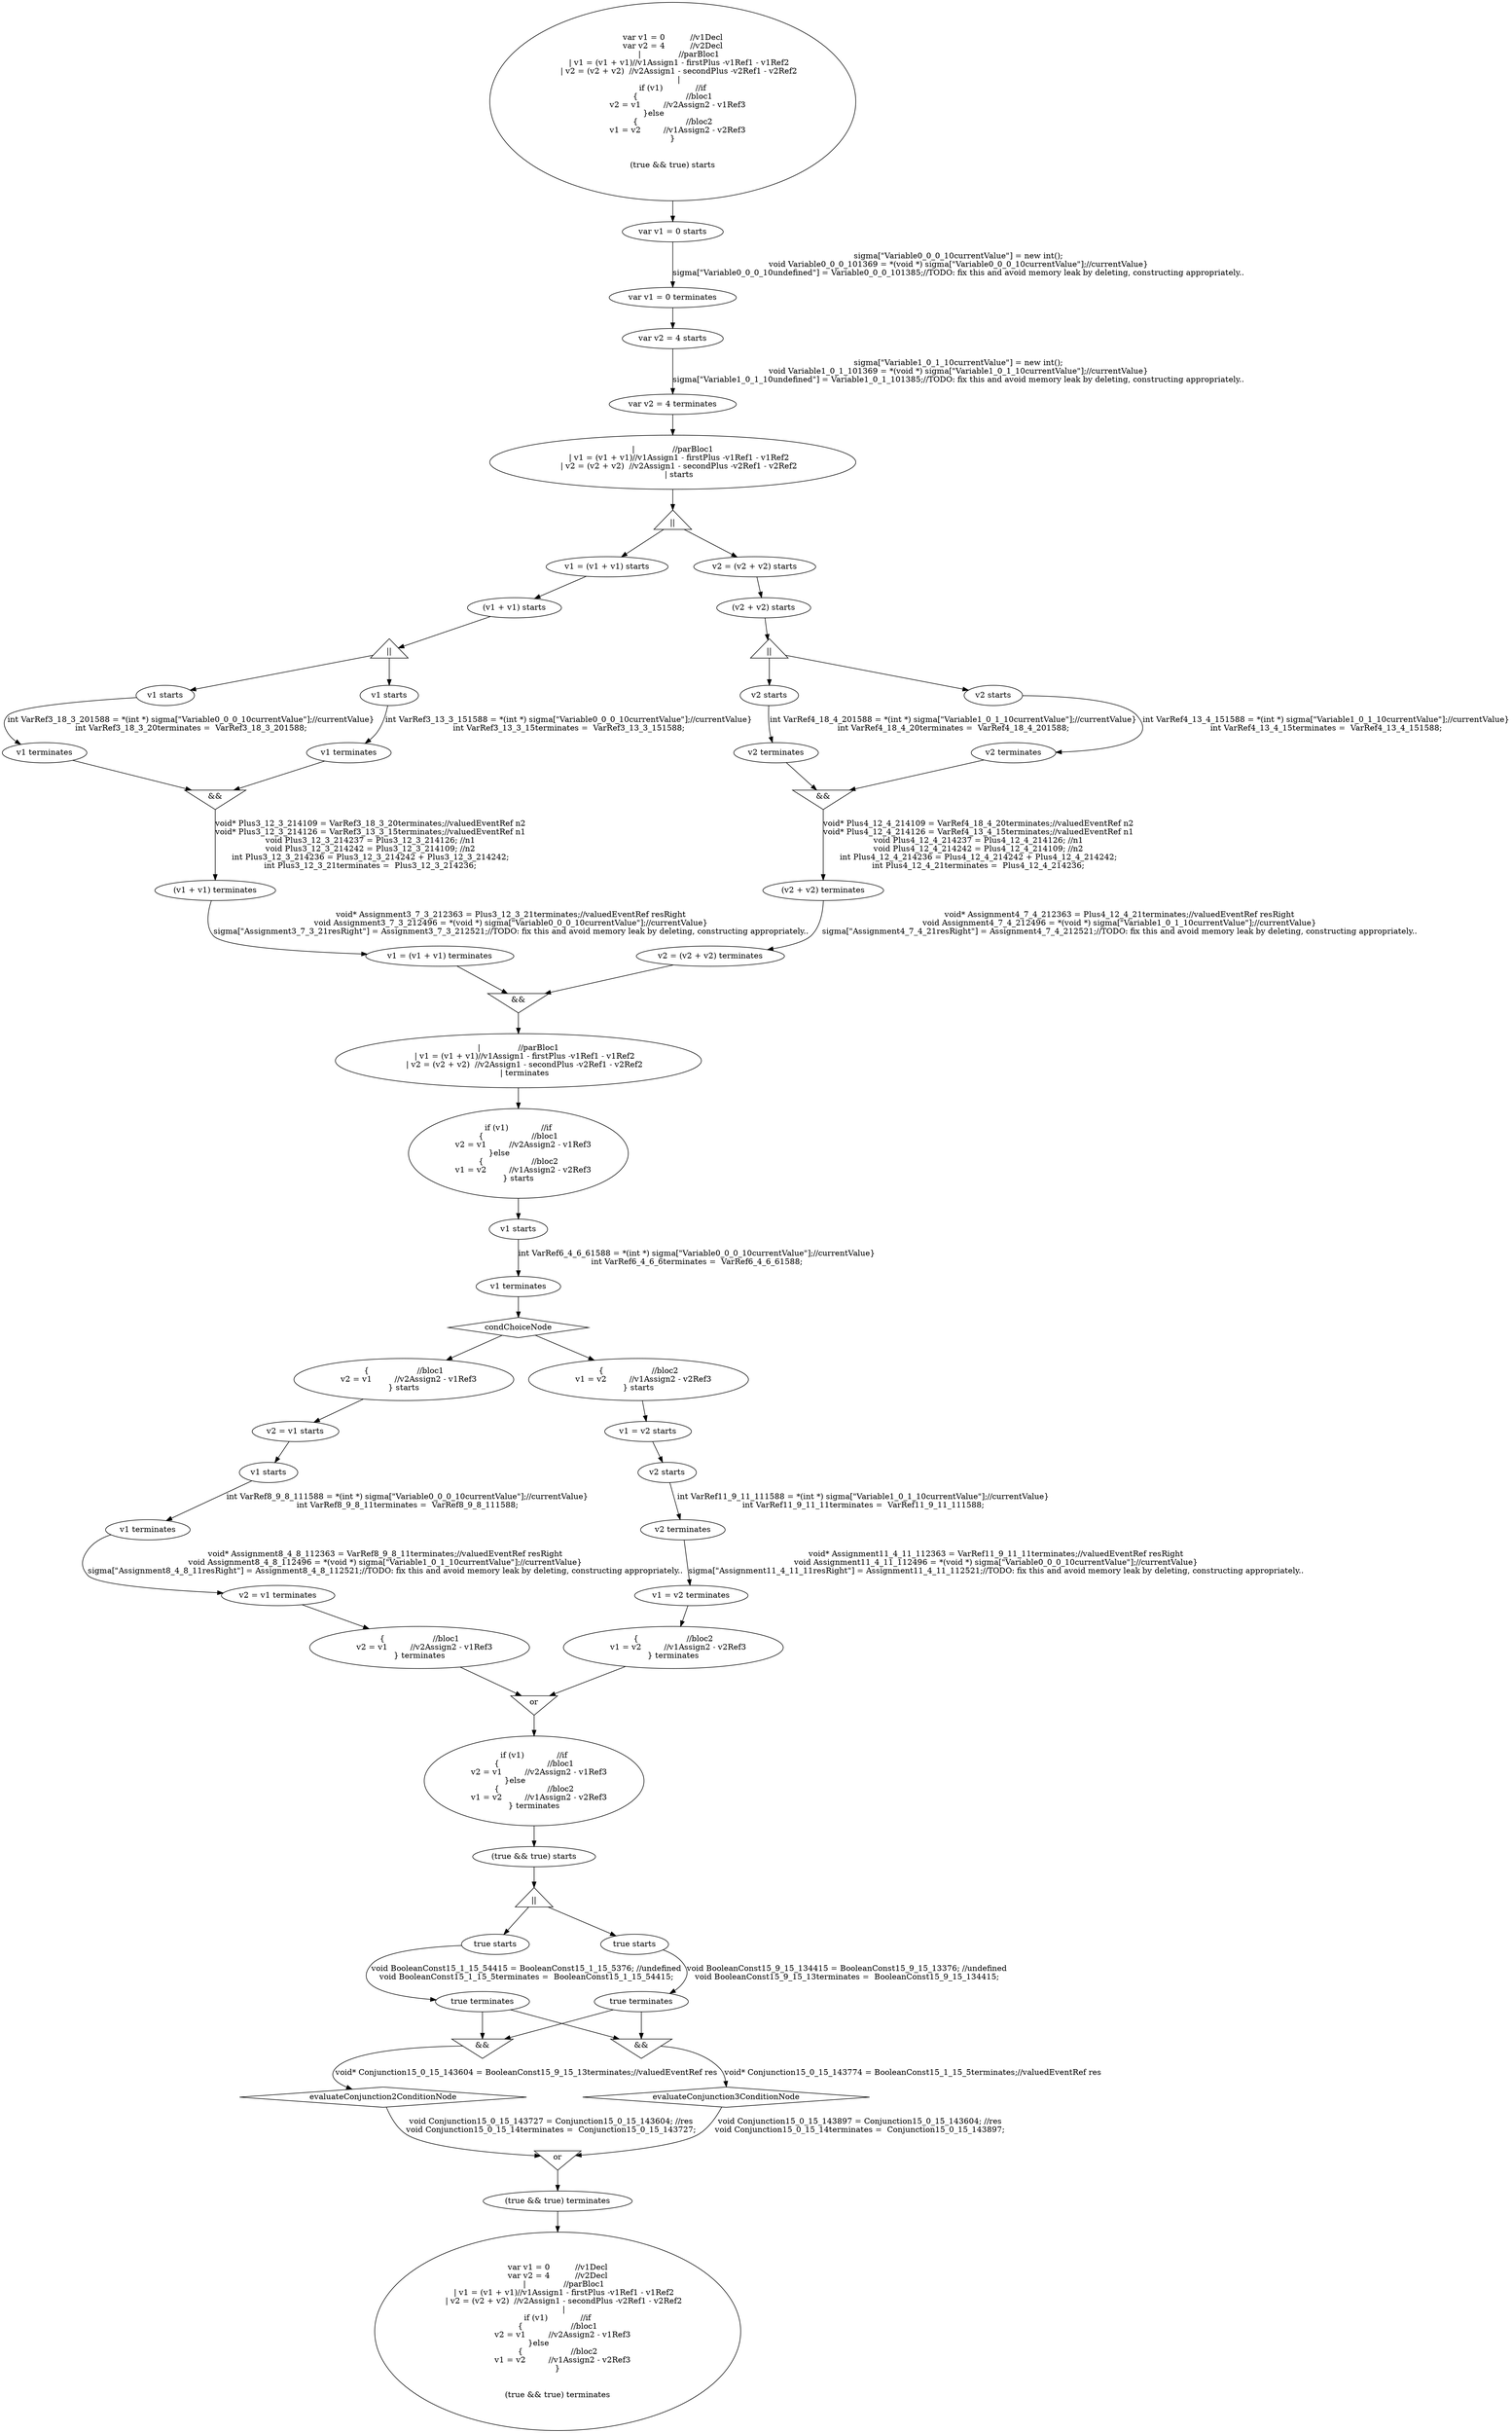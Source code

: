 digraph G {
  "0" [label="var v1 = 0          //v1Decl
var v2 = 4          //v2Decl
     |               //parBloc1
     | v1 = (v1 + v1)//v1Assign1 - firstPlus -v1Ref1 - v1Ref2
     | v2 = (v2 + v2)  //v2Assign1 - secondPlus -v2Ref1 - v2Ref2
     |
if (v1)             //if
{                   //bloc1
    v2 = v1         //v2Assign2 - v1Ref3
}else               
{                   //bloc2
    v1 = v2         //v1Assign2 - v2Ref3
}


(true && true) starts" shape="ellipse"];
  "1" [label="var v1 = 0          //v1Decl
var v2 = 4          //v2Decl
     |               //parBloc1
     | v1 = (v1 + v1)//v1Assign1 - firstPlus -v1Ref1 - v1Ref2
     | v2 = (v2 + v2)  //v2Assign1 - secondPlus -v2Ref1 - v2Ref2
     |
if (v1)             //if
{                   //bloc1
    v2 = v1         //v2Assign2 - v1Ref3
}else               
{                   //bloc2
    v1 = v2         //v1Assign2 - v2Ref3
}


(true && true) terminates" shape="ellipse"];
  "2" [label="var v1 = 0 starts" shape="ellipse"];
  "3" [label="var v1 = 0 terminates" shape="ellipse"];
  "4" [label="var v2 = 4 starts" shape="ellipse"];
  "5" [label="var v2 = 4 terminates" shape="ellipse"];
  "6" [label="|               //parBloc1
     | v1 = (v1 + v1)//v1Assign1 - firstPlus -v1Ref1 - v1Ref2
     | v2 = (v2 + v2)  //v2Assign1 - secondPlus -v2Ref1 - v2Ref2
     | starts" shape="ellipse"];
  "7" [label="|               //parBloc1
     | v1 = (v1 + v1)//v1Assign1 - firstPlus -v1Ref1 - v1Ref2
     | v2 = (v2 + v2)  //v2Assign1 - secondPlus -v2Ref1 - v2Ref2
     | terminates" shape="ellipse"];
  "8" [label="||" shape="triangle"];
  "30" [label="&&" shape="invtriangle"];
  "10" [label="v1 = (v1 + v1) starts" shape="ellipse"];
  "11" [label="v1 = (v1 + v1) terminates" shape="ellipse"];
  "12" [label="(v1 + v1) starts" shape="ellipse"];
  "13" [label="(v1 + v1) terminates" shape="ellipse"];
  "14" [label="||" shape="triangle"];
  "15" [label="v1 starts" shape="ellipse"];
  "16" [label="v1 terminates" shape="ellipse"];
  "17" [label="v1 starts" shape="ellipse"];
  "18" [label="v1 terminates" shape="ellipse"];
  "19" [label="&&" shape="invtriangle"];
  "20" [label="v2 = (v2 + v2) starts" shape="ellipse"];
  "21" [label="v2 = (v2 + v2) terminates" shape="ellipse"];
  "22" [label="(v2 + v2) starts" shape="ellipse"];
  "23" [label="(v2 + v2) terminates" shape="ellipse"];
  "24" [label="||" shape="triangle"];
  "25" [label="v2 starts" shape="ellipse"];
  "26" [label="v2 terminates" shape="ellipse"];
  "27" [label="v2 starts" shape="ellipse"];
  "28" [label="v2 terminates" shape="ellipse"];
  "29" [label="&&" shape="invtriangle"];
  "31" [label="if (v1)             //if
{                   //bloc1
    v2 = v1         //v2Assign2 - v1Ref3
}else               
{                   //bloc2
    v1 = v2         //v1Assign2 - v2Ref3
} starts" shape="ellipse"];
  "32" [label="if (v1)             //if
{                   //bloc1
    v2 = v1         //v2Assign2 - v1Ref3
}else               
{                   //bloc2
    v1 = v2         //v1Assign2 - v2Ref3
} terminates" shape="ellipse"];
  "33" [label="v1 starts" shape="ellipse"];
  "34" [label="v1 terminates" shape="ellipse"];
  "35" [label="condChoiceNode" shape="diamond"];
  "36" [label="{                   //bloc1
    v2 = v1         //v2Assign2 - v1Ref3
} starts" shape="ellipse"];
  "37" [label="{                   //bloc1
    v2 = v1         //v2Assign2 - v1Ref3
} terminates" shape="ellipse"];
  "38" [label="v2 = v1 starts" shape="ellipse"];
  "39" [label="v2 = v1 terminates" shape="ellipse"];
  "40" [label="v1 starts" shape="ellipse"];
  "41" [label="v1 terminates" shape="ellipse"];
  "42" [label="{                   //bloc2
    v1 = v2         //v1Assign2 - v2Ref3
} starts" shape="ellipse"];
  "43" [label="{                   //bloc2
    v1 = v2         //v1Assign2 - v2Ref3
} terminates" shape="ellipse"];
  "44" [label="v1 = v2 starts" shape="ellipse"];
  "45" [label="v1 = v2 terminates" shape="ellipse"];
  "46" [label="v2 starts" shape="ellipse"];
  "47" [label="v2 terminates" shape="ellipse"];
  "48" [label="or" shape="invtriangle"];
  "49" [label="(true && true) starts" shape="ellipse"];
  "50" [label="(true && true) terminates" shape="ellipse"];
  "51" [label="or" shape="invtriangle"];
  "52" [label="||" shape="triangle"];
  "53" [label="true starts" shape="ellipse"];
  "54" [label="true terminates" shape="ellipse"];
  "55" [label="true starts" shape="ellipse"];
  "56" [label="true terminates" shape="ellipse"];
  "57" [label="&&" shape="invtriangle"];
  "58" [label="evaluateConjunction2ConditionNode" shape="diamond"];
  "59" [label="&&" shape="invtriangle"];
  "60" [label="evaluateConjunction3ConditionNode" shape="diamond"];
  "2" -> "3" [label="sigma[\"Variable0_0_0_10currentValue\"] = new int();
void Variable0_0_0_101369 = *(void *) sigma[\"Variable0_0_0_10currentValue\"];//currentValue}
sigma[\"Variable0_0_0_10undefined\"] = Variable0_0_0_101385;//TODO: fix this and avoid memory leak by deleting, constructing appropriately.."];
  "0" -> "2" [label=""];
  "4" -> "5" [label="sigma[\"Variable1_0_1_10currentValue\"] = new int();
void Variable1_0_1_101369 = *(void *) sigma[\"Variable1_0_1_10currentValue\"];//currentValue}
sigma[\"Variable1_0_1_10undefined\"] = Variable1_0_1_101385;//TODO: fix this and avoid memory leak by deleting, constructing appropriately.."];
  "3" -> "4" [label=""];
  "6" -> "8" [label=""];
  "12" -> "14" [label=""];
  "15" -> "16" [label="int VarRef3_18_3_201588 = *(int *) sigma[\"Variable0_0_0_10currentValue\"];//currentValue}
int VarRef3_18_3_20terminates =  VarRef3_18_3_201588;"];
  "14" -> "15" [label=""];
  "17" -> "18" [label="int VarRef3_13_3_151588 = *(int *) sigma[\"Variable0_0_0_10currentValue\"];//currentValue}
int VarRef3_13_3_15terminates =  VarRef3_13_3_151588;"];
  "14" -> "17" [label=""];
  "16" -> "19" [label=""];
  "18" -> "19" [label=""];
  "19" -> "13" [label="void* Plus3_12_3_214109 = VarRef3_18_3_20terminates;//valuedEventRef n2
void* Plus3_12_3_214126 = VarRef3_13_3_15terminates;//valuedEventRef n1
void Plus3_12_3_214237 = Plus3_12_3_214126; //n1
void Plus3_12_3_214242 = Plus3_12_3_214109; //n2
int Plus3_12_3_214236 = Plus3_12_3_214242 + Plus3_12_3_214242;
int Plus3_12_3_21terminates =  Plus3_12_3_214236;"];
  "10" -> "12" [label=""];
  "13" -> "11" [label="void* Assignment3_7_3_212363 = Plus3_12_3_21terminates;//valuedEventRef resRight
void Assignment3_7_3_212496 = *(void *) sigma[\"Variable0_0_0_10currentValue\"];//currentValue}
sigma[\"Assignment3_7_3_21resRight\"] = Assignment3_7_3_212521;//TODO: fix this and avoid memory leak by deleting, constructing appropriately.."];
  "8" -> "10" [label=""];
  "11" -> "30" [label=""];
  "22" -> "24" [label=""];
  "25" -> "26" [label="int VarRef4_18_4_201588 = *(int *) sigma[\"Variable1_0_1_10currentValue\"];//currentValue}
int VarRef4_18_4_20terminates =  VarRef4_18_4_201588;"];
  "24" -> "25" [label=""];
  "27" -> "28" [label="int VarRef4_13_4_151588 = *(int *) sigma[\"Variable1_0_1_10currentValue\"];//currentValue}
int VarRef4_13_4_15terminates =  VarRef4_13_4_151588;"];
  "24" -> "27" [label=""];
  "26" -> "29" [label=""];
  "28" -> "29" [label=""];
  "29" -> "23" [label="void* Plus4_12_4_214109 = VarRef4_18_4_20terminates;//valuedEventRef n2
void* Plus4_12_4_214126 = VarRef4_13_4_15terminates;//valuedEventRef n1
void Plus4_12_4_214237 = Plus4_12_4_214126; //n1
void Plus4_12_4_214242 = Plus4_12_4_214109; //n2
int Plus4_12_4_214236 = Plus4_12_4_214242 + Plus4_12_4_214242;
int Plus4_12_4_21terminates =  Plus4_12_4_214236;"];
  "20" -> "22" [label=""];
  "23" -> "21" [label="void* Assignment4_7_4_212363 = Plus4_12_4_21terminates;//valuedEventRef resRight
void Assignment4_7_4_212496 = *(void *) sigma[\"Variable1_0_1_10currentValue\"];//currentValue}
sigma[\"Assignment4_7_4_21resRight\"] = Assignment4_7_4_212521;//TODO: fix this and avoid memory leak by deleting, constructing appropriately.."];
  "8" -> "20" [label=""];
  "21" -> "30" [label=""];
  "30" -> "7" [label=""];
  "5" -> "6" [label=""];
  "33" -> "34" [label="int VarRef6_4_6_61588 = *(int *) sigma[\"Variable0_0_0_10currentValue\"];//currentValue}
int VarRef6_4_6_6terminates =  VarRef6_4_6_61588;"];
  "31" -> "33" [label=""];
  "34" -> "35" [label=""];
  "40" -> "41" [label="int VarRef8_9_8_111588 = *(int *) sigma[\"Variable0_0_0_10currentValue\"];//currentValue}
int VarRef8_9_8_11terminates =  VarRef8_9_8_111588;"];
  "38" -> "40" [label=""];
  "41" -> "39" [label="void* Assignment8_4_8_112363 = VarRef8_9_8_11terminates;//valuedEventRef resRight
void Assignment8_4_8_112496 = *(void *) sigma[\"Variable1_0_1_10currentValue\"];//currentValue}
sigma[\"Assignment8_4_8_11resRight\"] = Assignment8_4_8_112521;//TODO: fix this and avoid memory leak by deleting, constructing appropriately.."];
  "36" -> "38" [label=""];
  "39" -> "37" [label=""];
  "35" -> "36" [label=""];
  "46" -> "47" [label="int VarRef11_9_11_111588 = *(int *) sigma[\"Variable1_0_1_10currentValue\"];//currentValue}
int VarRef11_9_11_11terminates =  VarRef11_9_11_111588;"];
  "44" -> "46" [label=""];
  "47" -> "45" [label="void* Assignment11_4_11_112363 = VarRef11_9_11_11terminates;//valuedEventRef resRight
void Assignment11_4_11_112496 = *(void *) sigma[\"Variable0_0_0_10currentValue\"];//currentValue}
sigma[\"Assignment11_4_11_11resRight\"] = Assignment11_4_11_112521;//TODO: fix this and avoid memory leak by deleting, constructing appropriately.."];
  "42" -> "44" [label=""];
  "45" -> "43" [label=""];
  "35" -> "42" [label=""];
  "43" -> "48" [label=""];
  "37" -> "48" [label=""];
  "48" -> "32" [label=""];
  "7" -> "31" [label=""];
  "51" -> "50" [label=""];
  "49" -> "52" [label=""];
  "53" -> "54" [label="void BooleanConst15_1_15_54415 = BooleanConst15_1_15_5376; //undefined
void BooleanConst15_1_15_5terminates =  BooleanConst15_1_15_54415;"];
  "52" -> "53" [label=""];
  "55" -> "56" [label="void BooleanConst15_9_15_134415 = BooleanConst15_9_15_13376; //undefined
void BooleanConst15_9_15_13terminates =  BooleanConst15_9_15_134415;"];
  "52" -> "55" [label=""];
  "54" -> "57" [label=""];
  "56" -> "57" [label=""];
  "57" -> "58" [label="void* Conjunction15_0_15_143604 = BooleanConst15_9_15_13terminates;//valuedEventRef res"];
  "58" -> "51" [label="void Conjunction15_0_15_143727 = Conjunction15_0_15_143604; //res
void Conjunction15_0_15_14terminates =  Conjunction15_0_15_143727;"];
  "56" -> "59" [label=""];
  "54" -> "59" [label=""];
  "59" -> "60" [label="void* Conjunction15_0_15_143774 = BooleanConst15_1_15_5terminates;//valuedEventRef res"];
  "60" -> "51" [label="void Conjunction15_0_15_143897 = Conjunction15_0_15_143604; //res
void Conjunction15_0_15_14terminates =  Conjunction15_0_15_143897;"];
  "32" -> "49" [label=""];
  "50" -> "1" [label=""];
}